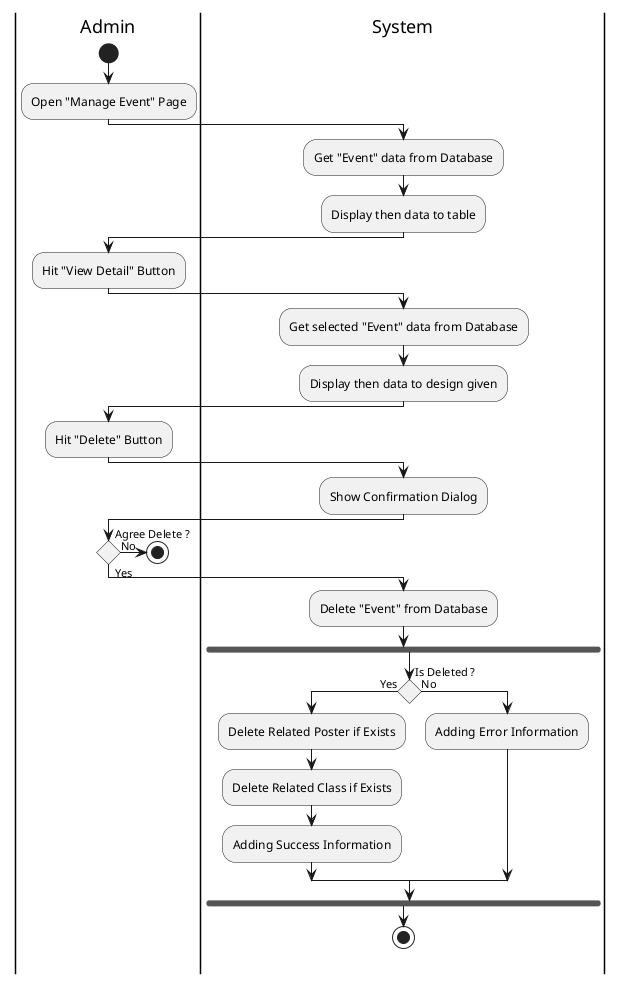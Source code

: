 @startuml DeleteEvent

skinparam ConditionEndStyle hline
skinparam conditionStyle diamond
skinparam Monochrome true
skinparam Shadowing false

|Admin|
start
:Open "Manage Event" Page;

|System|
:Get "Event" data from Database;
:Display then data to table;

|Admin|
:Hit "View Detail" Button;

|System|
:Get selected "Event" data from Database;
:Display then data to design given;

|Admin|
:Hit "Delete" Button;

|System|
:Show Confirmation Dialog;

|Admin|
if (Agree Delete ?) then (No)
    stop
else (Yes)
    |System|
    :Delete "Event" from Database;
    fork
        |System|
        if (Is Deleted ?) then (Yes)
            :Delete Related Poster if Exists;
            :Delete Related Class if Exists;
            :Adding Success Information;
        else (No)
            :Adding Error Information;
        endif
    endfork
    stop
endif
@enduml